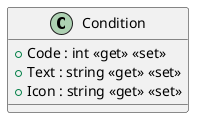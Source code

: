 @startuml
class Condition {
    + Code : int <<get>> <<set>>
    + Text : string <<get>> <<set>>
    + Icon : string <<get>> <<set>>
}
@enduml
